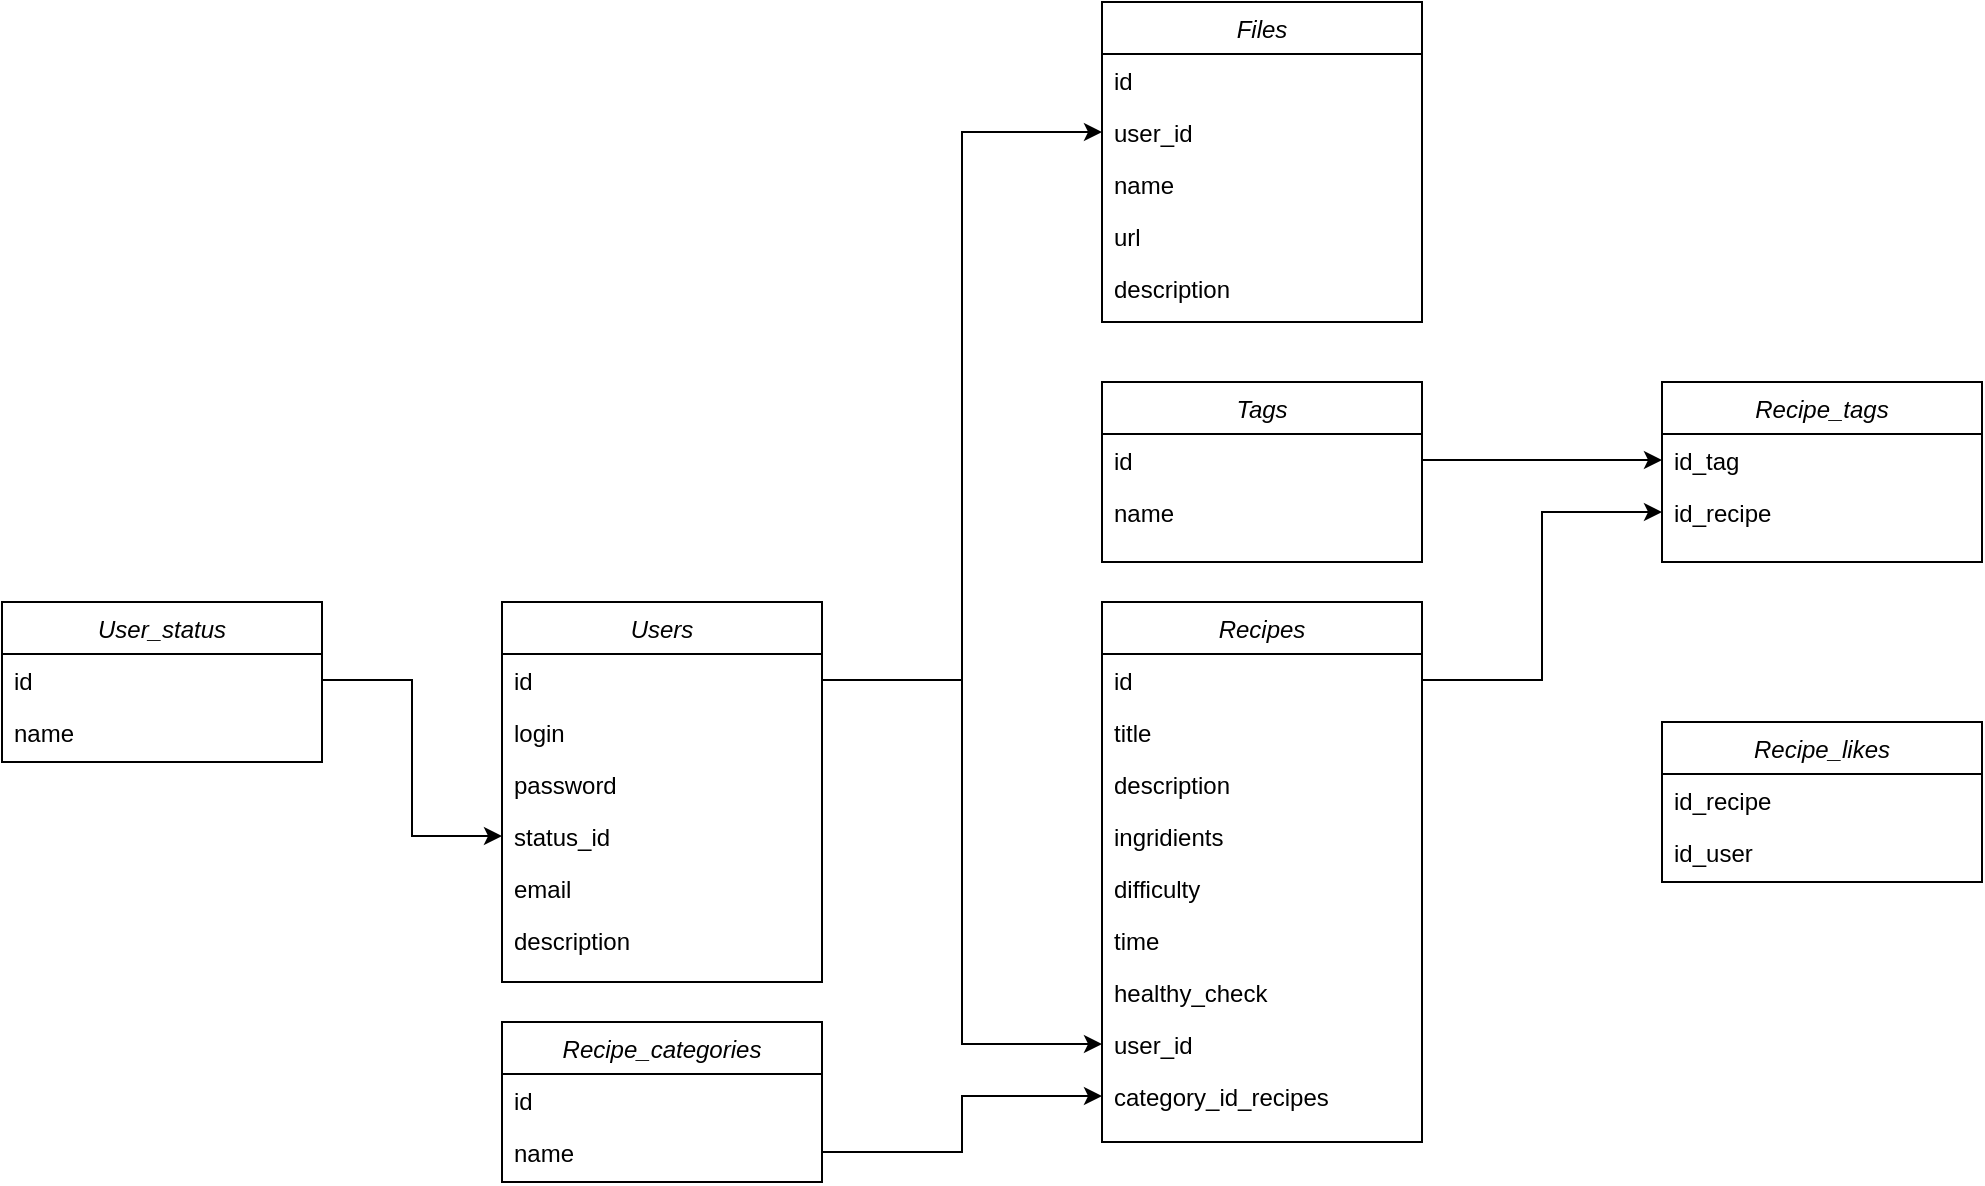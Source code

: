 <mxfile version="14.2.9" type="device"><diagram id="C5RBs43oDa-KdzZeNtuy" name="Page-1"><mxGraphModel dx="1667" dy="695" grid="1" gridSize="10" guides="1" tooltips="1" connect="1" arrows="1" fold="1" page="1" pageScale="1" pageWidth="827" pageHeight="1169" math="0" shadow="0"><root><mxCell id="WIyWlLk6GJQsqaUBKTNV-0"/><mxCell id="WIyWlLk6GJQsqaUBKTNV-1" parent="WIyWlLk6GJQsqaUBKTNV-0"/><mxCell id="zkfFHV4jXpPFQw0GAbJ--0" value="Recipes" style="swimlane;fontStyle=2;align=center;verticalAlign=top;childLayout=stackLayout;horizontal=1;startSize=26;horizontalStack=0;resizeParent=1;resizeLast=0;collapsible=1;marginBottom=0;rounded=0;shadow=0;strokeWidth=1;" parent="WIyWlLk6GJQsqaUBKTNV-1" vertex="1"><mxGeometry x="620" y="320" width="160" height="270" as="geometry"><mxRectangle x="230" y="140" width="160" height="26" as="alternateBounds"/></mxGeometry></mxCell><mxCell id="zkfFHV4jXpPFQw0GAbJ--1" value="id" style="text;align=left;verticalAlign=top;spacingLeft=4;spacingRight=4;overflow=hidden;rotatable=0;points=[[0,0.5],[1,0.5]];portConstraint=eastwest;" parent="zkfFHV4jXpPFQw0GAbJ--0" vertex="1"><mxGeometry y="26" width="160" height="26" as="geometry"/></mxCell><mxCell id="zkfFHV4jXpPFQw0GAbJ--2" value="title" style="text;align=left;verticalAlign=top;spacingLeft=4;spacingRight=4;overflow=hidden;rotatable=0;points=[[0,0.5],[1,0.5]];portConstraint=eastwest;rounded=0;shadow=0;html=0;" parent="zkfFHV4jXpPFQw0GAbJ--0" vertex="1"><mxGeometry y="52" width="160" height="26" as="geometry"/></mxCell><mxCell id="zkfFHV4jXpPFQw0GAbJ--3" value="description" style="text;align=left;verticalAlign=top;spacingLeft=4;spacingRight=4;overflow=hidden;rotatable=0;points=[[0,0.5],[1,0.5]];portConstraint=eastwest;rounded=0;shadow=0;html=0;" parent="zkfFHV4jXpPFQw0GAbJ--0" vertex="1"><mxGeometry y="78" width="160" height="26" as="geometry"/></mxCell><mxCell id="BbRGP2Pj6cu1J3PGICA3-0" value="ingridients" style="text;align=left;verticalAlign=top;spacingLeft=4;spacingRight=4;overflow=hidden;rotatable=0;points=[[0,0.5],[1,0.5]];portConstraint=eastwest;rounded=0;shadow=0;html=0;" vertex="1" parent="zkfFHV4jXpPFQw0GAbJ--0"><mxGeometry y="104" width="160" height="26" as="geometry"/></mxCell><mxCell id="BbRGP2Pj6cu1J3PGICA3-1" value="difficulty" style="text;align=left;verticalAlign=top;spacingLeft=4;spacingRight=4;overflow=hidden;rotatable=0;points=[[0,0.5],[1,0.5]];portConstraint=eastwest;rounded=0;shadow=0;html=0;" vertex="1" parent="zkfFHV4jXpPFQw0GAbJ--0"><mxGeometry y="130" width="160" height="26" as="geometry"/></mxCell><mxCell id="BbRGP2Pj6cu1J3PGICA3-2" value="time" style="text;align=left;verticalAlign=top;spacingLeft=4;spacingRight=4;overflow=hidden;rotatable=0;points=[[0,0.5],[1,0.5]];portConstraint=eastwest;rounded=0;shadow=0;html=0;" vertex="1" parent="zkfFHV4jXpPFQw0GAbJ--0"><mxGeometry y="156" width="160" height="26" as="geometry"/></mxCell><mxCell id="BbRGP2Pj6cu1J3PGICA3-3" value="healthy_check" style="text;align=left;verticalAlign=top;spacingLeft=4;spacingRight=4;overflow=hidden;rotatable=0;points=[[0,0.5],[1,0.5]];portConstraint=eastwest;rounded=0;shadow=0;html=0;" vertex="1" parent="zkfFHV4jXpPFQw0GAbJ--0"><mxGeometry y="182" width="160" height="26" as="geometry"/></mxCell><mxCell id="BbRGP2Pj6cu1J3PGICA3-4" value="user_id" style="text;align=left;verticalAlign=top;spacingLeft=4;spacingRight=4;overflow=hidden;rotatable=0;points=[[0,0.5],[1,0.5]];portConstraint=eastwest;rounded=0;shadow=0;html=0;" vertex="1" parent="zkfFHV4jXpPFQw0GAbJ--0"><mxGeometry y="208" width="160" height="26" as="geometry"/></mxCell><mxCell id="BbRGP2Pj6cu1J3PGICA3-5" value="category_id_recipes" style="text;align=left;verticalAlign=top;spacingLeft=4;spacingRight=4;overflow=hidden;rotatable=0;points=[[0,0.5],[1,0.5]];portConstraint=eastwest;rounded=0;shadow=0;html=0;" vertex="1" parent="zkfFHV4jXpPFQw0GAbJ--0"><mxGeometry y="234" width="160" height="26" as="geometry"/></mxCell><mxCell id="BbRGP2Pj6cu1J3PGICA3-6" value="Recipe_categories" style="swimlane;fontStyle=2;align=center;verticalAlign=top;childLayout=stackLayout;horizontal=1;startSize=26;horizontalStack=0;resizeParent=1;resizeLast=0;collapsible=1;marginBottom=0;rounded=0;shadow=0;strokeWidth=1;" vertex="1" parent="WIyWlLk6GJQsqaUBKTNV-1"><mxGeometry x="320" y="530" width="160" height="80" as="geometry"><mxRectangle x="230" y="140" width="160" height="26" as="alternateBounds"/></mxGeometry></mxCell><mxCell id="BbRGP2Pj6cu1J3PGICA3-7" value="id" style="text;align=left;verticalAlign=top;spacingLeft=4;spacingRight=4;overflow=hidden;rotatable=0;points=[[0,0.5],[1,0.5]];portConstraint=eastwest;" vertex="1" parent="BbRGP2Pj6cu1J3PGICA3-6"><mxGeometry y="26" width="160" height="26" as="geometry"/></mxCell><mxCell id="BbRGP2Pj6cu1J3PGICA3-8" value="name" style="text;align=left;verticalAlign=top;spacingLeft=4;spacingRight=4;overflow=hidden;rotatable=0;points=[[0,0.5],[1,0.5]];portConstraint=eastwest;rounded=0;shadow=0;html=0;" vertex="1" parent="BbRGP2Pj6cu1J3PGICA3-6"><mxGeometry y="52" width="160" height="26" as="geometry"/></mxCell><mxCell id="BbRGP2Pj6cu1J3PGICA3-17" value="Tags" style="swimlane;fontStyle=2;align=center;verticalAlign=top;childLayout=stackLayout;horizontal=1;startSize=26;horizontalStack=0;resizeParent=1;resizeLast=0;collapsible=1;marginBottom=0;rounded=0;shadow=0;strokeWidth=1;" vertex="1" parent="WIyWlLk6GJQsqaUBKTNV-1"><mxGeometry x="620" y="210" width="160" height="90" as="geometry"><mxRectangle x="230" y="140" width="160" height="26" as="alternateBounds"/></mxGeometry></mxCell><mxCell id="BbRGP2Pj6cu1J3PGICA3-18" value="id" style="text;align=left;verticalAlign=top;spacingLeft=4;spacingRight=4;overflow=hidden;rotatable=0;points=[[0,0.5],[1,0.5]];portConstraint=eastwest;" vertex="1" parent="BbRGP2Pj6cu1J3PGICA3-17"><mxGeometry y="26" width="160" height="26" as="geometry"/></mxCell><mxCell id="BbRGP2Pj6cu1J3PGICA3-19" value="name" style="text;align=left;verticalAlign=top;spacingLeft=4;spacingRight=4;overflow=hidden;rotatable=0;points=[[0,0.5],[1,0.5]];portConstraint=eastwest;rounded=0;shadow=0;html=0;" vertex="1" parent="BbRGP2Pj6cu1J3PGICA3-17"><mxGeometry y="52" width="160" height="26" as="geometry"/></mxCell><mxCell id="BbRGP2Pj6cu1J3PGICA3-20" value="Recipe_tags" style="swimlane;fontStyle=2;align=center;verticalAlign=top;childLayout=stackLayout;horizontal=1;startSize=26;horizontalStack=0;resizeParent=1;resizeLast=0;collapsible=1;marginBottom=0;rounded=0;shadow=0;strokeWidth=1;" vertex="1" parent="WIyWlLk6GJQsqaUBKTNV-1"><mxGeometry x="900" y="210" width="160" height="90" as="geometry"><mxRectangle x="230" y="140" width="160" height="26" as="alternateBounds"/></mxGeometry></mxCell><mxCell id="BbRGP2Pj6cu1J3PGICA3-21" value="id_tag" style="text;align=left;verticalAlign=top;spacingLeft=4;spacingRight=4;overflow=hidden;rotatable=0;points=[[0,0.5],[1,0.5]];portConstraint=eastwest;" vertex="1" parent="BbRGP2Pj6cu1J3PGICA3-20"><mxGeometry y="26" width="160" height="26" as="geometry"/></mxCell><mxCell id="BbRGP2Pj6cu1J3PGICA3-22" value="id_recipe" style="text;align=left;verticalAlign=top;spacingLeft=4;spacingRight=4;overflow=hidden;rotatable=0;points=[[0,0.5],[1,0.5]];portConstraint=eastwest;rounded=0;shadow=0;html=0;" vertex="1" parent="BbRGP2Pj6cu1J3PGICA3-20"><mxGeometry y="52" width="160" height="26" as="geometry"/></mxCell><mxCell id="BbRGP2Pj6cu1J3PGICA3-23" style="edgeStyle=orthogonalEdgeStyle;rounded=0;orthogonalLoop=1;jettySize=auto;html=1;exitX=1;exitY=0.5;exitDx=0;exitDy=0;entryX=0;entryY=0.5;entryDx=0;entryDy=0;" edge="1" parent="WIyWlLk6GJQsqaUBKTNV-1" source="BbRGP2Pj6cu1J3PGICA3-18" target="BbRGP2Pj6cu1J3PGICA3-21"><mxGeometry relative="1" as="geometry"/></mxCell><mxCell id="BbRGP2Pj6cu1J3PGICA3-27" style="edgeStyle=orthogonalEdgeStyle;rounded=0;orthogonalLoop=1;jettySize=auto;html=1;exitX=1;exitY=0.5;exitDx=0;exitDy=0;entryX=0;entryY=0.5;entryDx=0;entryDy=0;" edge="1" parent="WIyWlLk6GJQsqaUBKTNV-1" source="BbRGP2Pj6cu1J3PGICA3-8" target="BbRGP2Pj6cu1J3PGICA3-5"><mxGeometry relative="1" as="geometry"/></mxCell><mxCell id="BbRGP2Pj6cu1J3PGICA3-28" value="Users" style="swimlane;fontStyle=2;align=center;verticalAlign=top;childLayout=stackLayout;horizontal=1;startSize=26;horizontalStack=0;resizeParent=1;resizeLast=0;collapsible=1;marginBottom=0;rounded=0;shadow=0;strokeWidth=1;" vertex="1" parent="WIyWlLk6GJQsqaUBKTNV-1"><mxGeometry x="320" y="320" width="160" height="190" as="geometry"><mxRectangle x="230" y="140" width="160" height="26" as="alternateBounds"/></mxGeometry></mxCell><mxCell id="BbRGP2Pj6cu1J3PGICA3-29" value="id" style="text;align=left;verticalAlign=top;spacingLeft=4;spacingRight=4;overflow=hidden;rotatable=0;points=[[0,0.5],[1,0.5]];portConstraint=eastwest;" vertex="1" parent="BbRGP2Pj6cu1J3PGICA3-28"><mxGeometry y="26" width="160" height="26" as="geometry"/></mxCell><mxCell id="BbRGP2Pj6cu1J3PGICA3-30" value="login" style="text;align=left;verticalAlign=top;spacingLeft=4;spacingRight=4;overflow=hidden;rotatable=0;points=[[0,0.5],[1,0.5]];portConstraint=eastwest;rounded=0;shadow=0;html=0;" vertex="1" parent="BbRGP2Pj6cu1J3PGICA3-28"><mxGeometry y="52" width="160" height="26" as="geometry"/></mxCell><mxCell id="BbRGP2Pj6cu1J3PGICA3-31" value="password" style="text;align=left;verticalAlign=top;spacingLeft=4;spacingRight=4;overflow=hidden;rotatable=0;points=[[0,0.5],[1,0.5]];portConstraint=eastwest;rounded=0;shadow=0;html=0;" vertex="1" parent="BbRGP2Pj6cu1J3PGICA3-28"><mxGeometry y="78" width="160" height="26" as="geometry"/></mxCell><mxCell id="BbRGP2Pj6cu1J3PGICA3-32" value="status_id" style="text;align=left;verticalAlign=top;spacingLeft=4;spacingRight=4;overflow=hidden;rotatable=0;points=[[0,0.5],[1,0.5]];portConstraint=eastwest;rounded=0;shadow=0;html=0;" vertex="1" parent="BbRGP2Pj6cu1J3PGICA3-28"><mxGeometry y="104" width="160" height="26" as="geometry"/></mxCell><mxCell id="BbRGP2Pj6cu1J3PGICA3-33" value="email" style="text;align=left;verticalAlign=top;spacingLeft=4;spacingRight=4;overflow=hidden;rotatable=0;points=[[0,0.5],[1,0.5]];portConstraint=eastwest;rounded=0;shadow=0;html=0;" vertex="1" parent="BbRGP2Pj6cu1J3PGICA3-28"><mxGeometry y="130" width="160" height="26" as="geometry"/></mxCell><mxCell id="BbRGP2Pj6cu1J3PGICA3-34" value="description" style="text;align=left;verticalAlign=top;spacingLeft=4;spacingRight=4;overflow=hidden;rotatable=0;points=[[0,0.5],[1,0.5]];portConstraint=eastwest;rounded=0;shadow=0;html=0;" vertex="1" parent="BbRGP2Pj6cu1J3PGICA3-28"><mxGeometry y="156" width="160" height="26" as="geometry"/></mxCell><mxCell id="BbRGP2Pj6cu1J3PGICA3-39" style="edgeStyle=orthogonalEdgeStyle;rounded=0;orthogonalLoop=1;jettySize=auto;html=1;exitX=1;exitY=0.5;exitDx=0;exitDy=0;entryX=0;entryY=0.5;entryDx=0;entryDy=0;" edge="1" parent="WIyWlLk6GJQsqaUBKTNV-1" source="BbRGP2Pj6cu1J3PGICA3-29" target="BbRGP2Pj6cu1J3PGICA3-4"><mxGeometry relative="1" as="geometry"/></mxCell><mxCell id="BbRGP2Pj6cu1J3PGICA3-40" style="edgeStyle=orthogonalEdgeStyle;rounded=0;orthogonalLoop=1;jettySize=auto;html=1;exitX=1;exitY=0.5;exitDx=0;exitDy=0;entryX=0;entryY=0.5;entryDx=0;entryDy=0;" edge="1" parent="WIyWlLk6GJQsqaUBKTNV-1" source="zkfFHV4jXpPFQw0GAbJ--1" target="BbRGP2Pj6cu1J3PGICA3-22"><mxGeometry relative="1" as="geometry"/></mxCell><mxCell id="BbRGP2Pj6cu1J3PGICA3-41" value="User_status" style="swimlane;fontStyle=2;align=center;verticalAlign=top;childLayout=stackLayout;horizontal=1;startSize=26;horizontalStack=0;resizeParent=1;resizeLast=0;collapsible=1;marginBottom=0;rounded=0;shadow=0;strokeWidth=1;" vertex="1" parent="WIyWlLk6GJQsqaUBKTNV-1"><mxGeometry x="70" y="320" width="160" height="80" as="geometry"><mxRectangle x="230" y="140" width="160" height="26" as="alternateBounds"/></mxGeometry></mxCell><mxCell id="BbRGP2Pj6cu1J3PGICA3-42" value="id" style="text;align=left;verticalAlign=top;spacingLeft=4;spacingRight=4;overflow=hidden;rotatable=0;points=[[0,0.5],[1,0.5]];portConstraint=eastwest;" vertex="1" parent="BbRGP2Pj6cu1J3PGICA3-41"><mxGeometry y="26" width="160" height="26" as="geometry"/></mxCell><mxCell id="BbRGP2Pj6cu1J3PGICA3-43" value="name" style="text;align=left;verticalAlign=top;spacingLeft=4;spacingRight=4;overflow=hidden;rotatable=0;points=[[0,0.5],[1,0.5]];portConstraint=eastwest;rounded=0;shadow=0;html=0;" vertex="1" parent="BbRGP2Pj6cu1J3PGICA3-41"><mxGeometry y="52" width="160" height="26" as="geometry"/></mxCell><mxCell id="BbRGP2Pj6cu1J3PGICA3-44" style="edgeStyle=orthogonalEdgeStyle;rounded=0;orthogonalLoop=1;jettySize=auto;html=1;exitX=1;exitY=0.5;exitDx=0;exitDy=0;entryX=0;entryY=0.5;entryDx=0;entryDy=0;" edge="1" parent="WIyWlLk6GJQsqaUBKTNV-1" source="BbRGP2Pj6cu1J3PGICA3-42" target="BbRGP2Pj6cu1J3PGICA3-32"><mxGeometry relative="1" as="geometry"/></mxCell><mxCell id="BbRGP2Pj6cu1J3PGICA3-45" value="Recipe_likes" style="swimlane;fontStyle=2;align=center;verticalAlign=top;childLayout=stackLayout;horizontal=1;startSize=26;horizontalStack=0;resizeParent=1;resizeLast=0;collapsible=1;marginBottom=0;rounded=0;shadow=0;strokeWidth=1;" vertex="1" parent="WIyWlLk6GJQsqaUBKTNV-1"><mxGeometry x="900" y="380" width="160" height="80" as="geometry"><mxRectangle x="230" y="140" width="160" height="26" as="alternateBounds"/></mxGeometry></mxCell><mxCell id="BbRGP2Pj6cu1J3PGICA3-46" value="id_recipe" style="text;align=left;verticalAlign=top;spacingLeft=4;spacingRight=4;overflow=hidden;rotatable=0;points=[[0,0.5],[1,0.5]];portConstraint=eastwest;" vertex="1" parent="BbRGP2Pj6cu1J3PGICA3-45"><mxGeometry y="26" width="160" height="26" as="geometry"/></mxCell><mxCell id="BbRGP2Pj6cu1J3PGICA3-47" value="id_user" style="text;align=left;verticalAlign=top;spacingLeft=4;spacingRight=4;overflow=hidden;rotatable=0;points=[[0,0.5],[1,0.5]];portConstraint=eastwest;rounded=0;shadow=0;html=0;" vertex="1" parent="BbRGP2Pj6cu1J3PGICA3-45"><mxGeometry y="52" width="160" height="26" as="geometry"/></mxCell><mxCell id="BbRGP2Pj6cu1J3PGICA3-48" value="Files" style="swimlane;fontStyle=2;align=center;verticalAlign=top;childLayout=stackLayout;horizontal=1;startSize=26;horizontalStack=0;resizeParent=1;resizeLast=0;collapsible=1;marginBottom=0;rounded=0;shadow=0;strokeWidth=1;" vertex="1" parent="WIyWlLk6GJQsqaUBKTNV-1"><mxGeometry x="620" y="20" width="160" height="160" as="geometry"><mxRectangle x="230" y="140" width="160" height="26" as="alternateBounds"/></mxGeometry></mxCell><mxCell id="BbRGP2Pj6cu1J3PGICA3-49" value="id" style="text;align=left;verticalAlign=top;spacingLeft=4;spacingRight=4;overflow=hidden;rotatable=0;points=[[0,0.5],[1,0.5]];portConstraint=eastwest;" vertex="1" parent="BbRGP2Pj6cu1J3PGICA3-48"><mxGeometry y="26" width="160" height="26" as="geometry"/></mxCell><mxCell id="BbRGP2Pj6cu1J3PGICA3-50" value="user_id" style="text;align=left;verticalAlign=top;spacingLeft=4;spacingRight=4;overflow=hidden;rotatable=0;points=[[0,0.5],[1,0.5]];portConstraint=eastwest;rounded=0;shadow=0;html=0;" vertex="1" parent="BbRGP2Pj6cu1J3PGICA3-48"><mxGeometry y="52" width="160" height="26" as="geometry"/></mxCell><mxCell id="BbRGP2Pj6cu1J3PGICA3-51" value="name" style="text;align=left;verticalAlign=top;spacingLeft=4;spacingRight=4;overflow=hidden;rotatable=0;points=[[0,0.5],[1,0.5]];portConstraint=eastwest;rounded=0;shadow=0;html=0;" vertex="1" parent="BbRGP2Pj6cu1J3PGICA3-48"><mxGeometry y="78" width="160" height="26" as="geometry"/></mxCell><mxCell id="BbRGP2Pj6cu1J3PGICA3-52" value="url" style="text;align=left;verticalAlign=top;spacingLeft=4;spacingRight=4;overflow=hidden;rotatable=0;points=[[0,0.5],[1,0.5]];portConstraint=eastwest;rounded=0;shadow=0;html=0;" vertex="1" parent="BbRGP2Pj6cu1J3PGICA3-48"><mxGeometry y="104" width="160" height="26" as="geometry"/></mxCell><mxCell id="BbRGP2Pj6cu1J3PGICA3-53" value="description" style="text;align=left;verticalAlign=top;spacingLeft=4;spacingRight=4;overflow=hidden;rotatable=0;points=[[0,0.5],[1,0.5]];portConstraint=eastwest;rounded=0;shadow=0;html=0;" vertex="1" parent="BbRGP2Pj6cu1J3PGICA3-48"><mxGeometry y="130" width="160" height="26" as="geometry"/></mxCell><mxCell id="BbRGP2Pj6cu1J3PGICA3-55" style="edgeStyle=orthogonalEdgeStyle;rounded=0;orthogonalLoop=1;jettySize=auto;html=1;exitX=1;exitY=0.5;exitDx=0;exitDy=0;entryX=0;entryY=0.5;entryDx=0;entryDy=0;" edge="1" parent="WIyWlLk6GJQsqaUBKTNV-1" source="BbRGP2Pj6cu1J3PGICA3-29" target="BbRGP2Pj6cu1J3PGICA3-50"><mxGeometry relative="1" as="geometry"/></mxCell></root></mxGraphModel></diagram></mxfile>